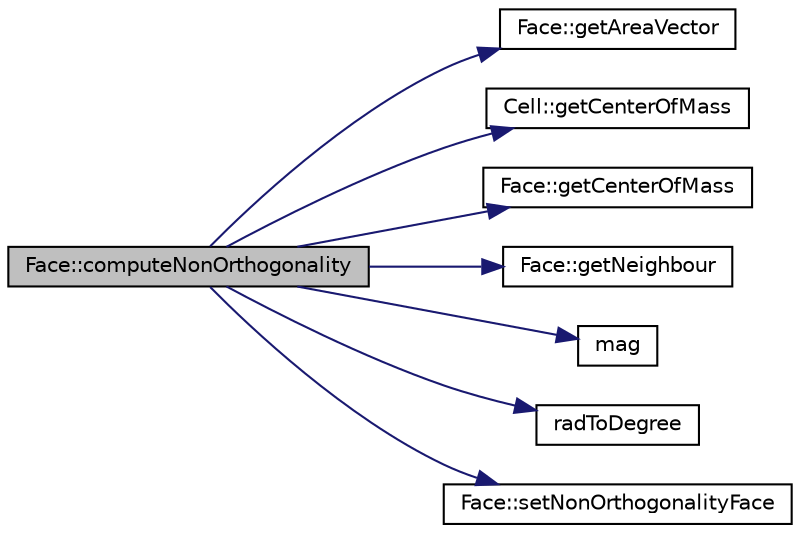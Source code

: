 digraph "Face::computeNonOrthogonality"
{
 // LATEX_PDF_SIZE
  edge [fontname="Helvetica",fontsize="10",labelfontname="Helvetica",labelfontsize="10"];
  node [fontname="Helvetica",fontsize="10",shape=record];
  rankdir="LR";
  Node1 [label="Face::computeNonOrthogonality",height=0.2,width=0.4,color="black", fillcolor="grey75", style="filled", fontcolor="black",tooltip=" "];
  Node1 -> Node2 [color="midnightblue",fontsize="10",style="solid",fontname="Helvetica"];
  Node2 [label="Face::getAreaVector",height=0.2,width=0.4,color="black", fillcolor="white", style="filled",URL="$classFace.html#adb84ea7c362dfcf1e7e8f350f47593c0",tooltip=" "];
  Node1 -> Node3 [color="midnightblue",fontsize="10",style="solid",fontname="Helvetica"];
  Node3 [label="Cell::getCenterOfMass",height=0.2,width=0.4,color="black", fillcolor="white", style="filled",URL="$classCell.html#a2b454c65d710f2c8d552d8110853515f",tooltip=" "];
  Node1 -> Node4 [color="midnightblue",fontsize="10",style="solid",fontname="Helvetica"];
  Node4 [label="Face::getCenterOfMass",height=0.2,width=0.4,color="black", fillcolor="white", style="filled",URL="$classFace.html#ae92dcf0e836f4214917cde6c73b4692d",tooltip=" "];
  Node1 -> Node5 [color="midnightblue",fontsize="10",style="solid",fontname="Helvetica"];
  Node5 [label="Face::getNeighbour",height=0.2,width=0.4,color="black", fillcolor="white", style="filled",URL="$classFace.html#a33743516939cc902d33a0845f2ce53db",tooltip=" "];
  Node1 -> Node6 [color="midnightblue",fontsize="10",style="solid",fontname="Helvetica"];
  Node6 [label="mag",height=0.2,width=0.4,color="black", fillcolor="white", style="filled",URL="$vectorOperations_8h.html#ac91b455b4ccf20276fa277ab2ba0c652",tooltip=" "];
  Node1 -> Node7 [color="midnightblue",fontsize="10",style="solid",fontname="Helvetica"];
  Node7 [label="radToDegree",height=0.2,width=0.4,color="black", fillcolor="white", style="filled",URL="$scalarOperations_8h.html#a349a2d176cfb9a9f11bd17051d039296",tooltip=" "];
  Node1 -> Node8 [color="midnightblue",fontsize="10",style="solid",fontname="Helvetica"];
  Node8 [label="Face::setNonOrthogonalityFace",height=0.2,width=0.4,color="black", fillcolor="white", style="filled",URL="$classFace.html#a56d430e911b5573a920442f4b12532eb",tooltip=" "];
}
